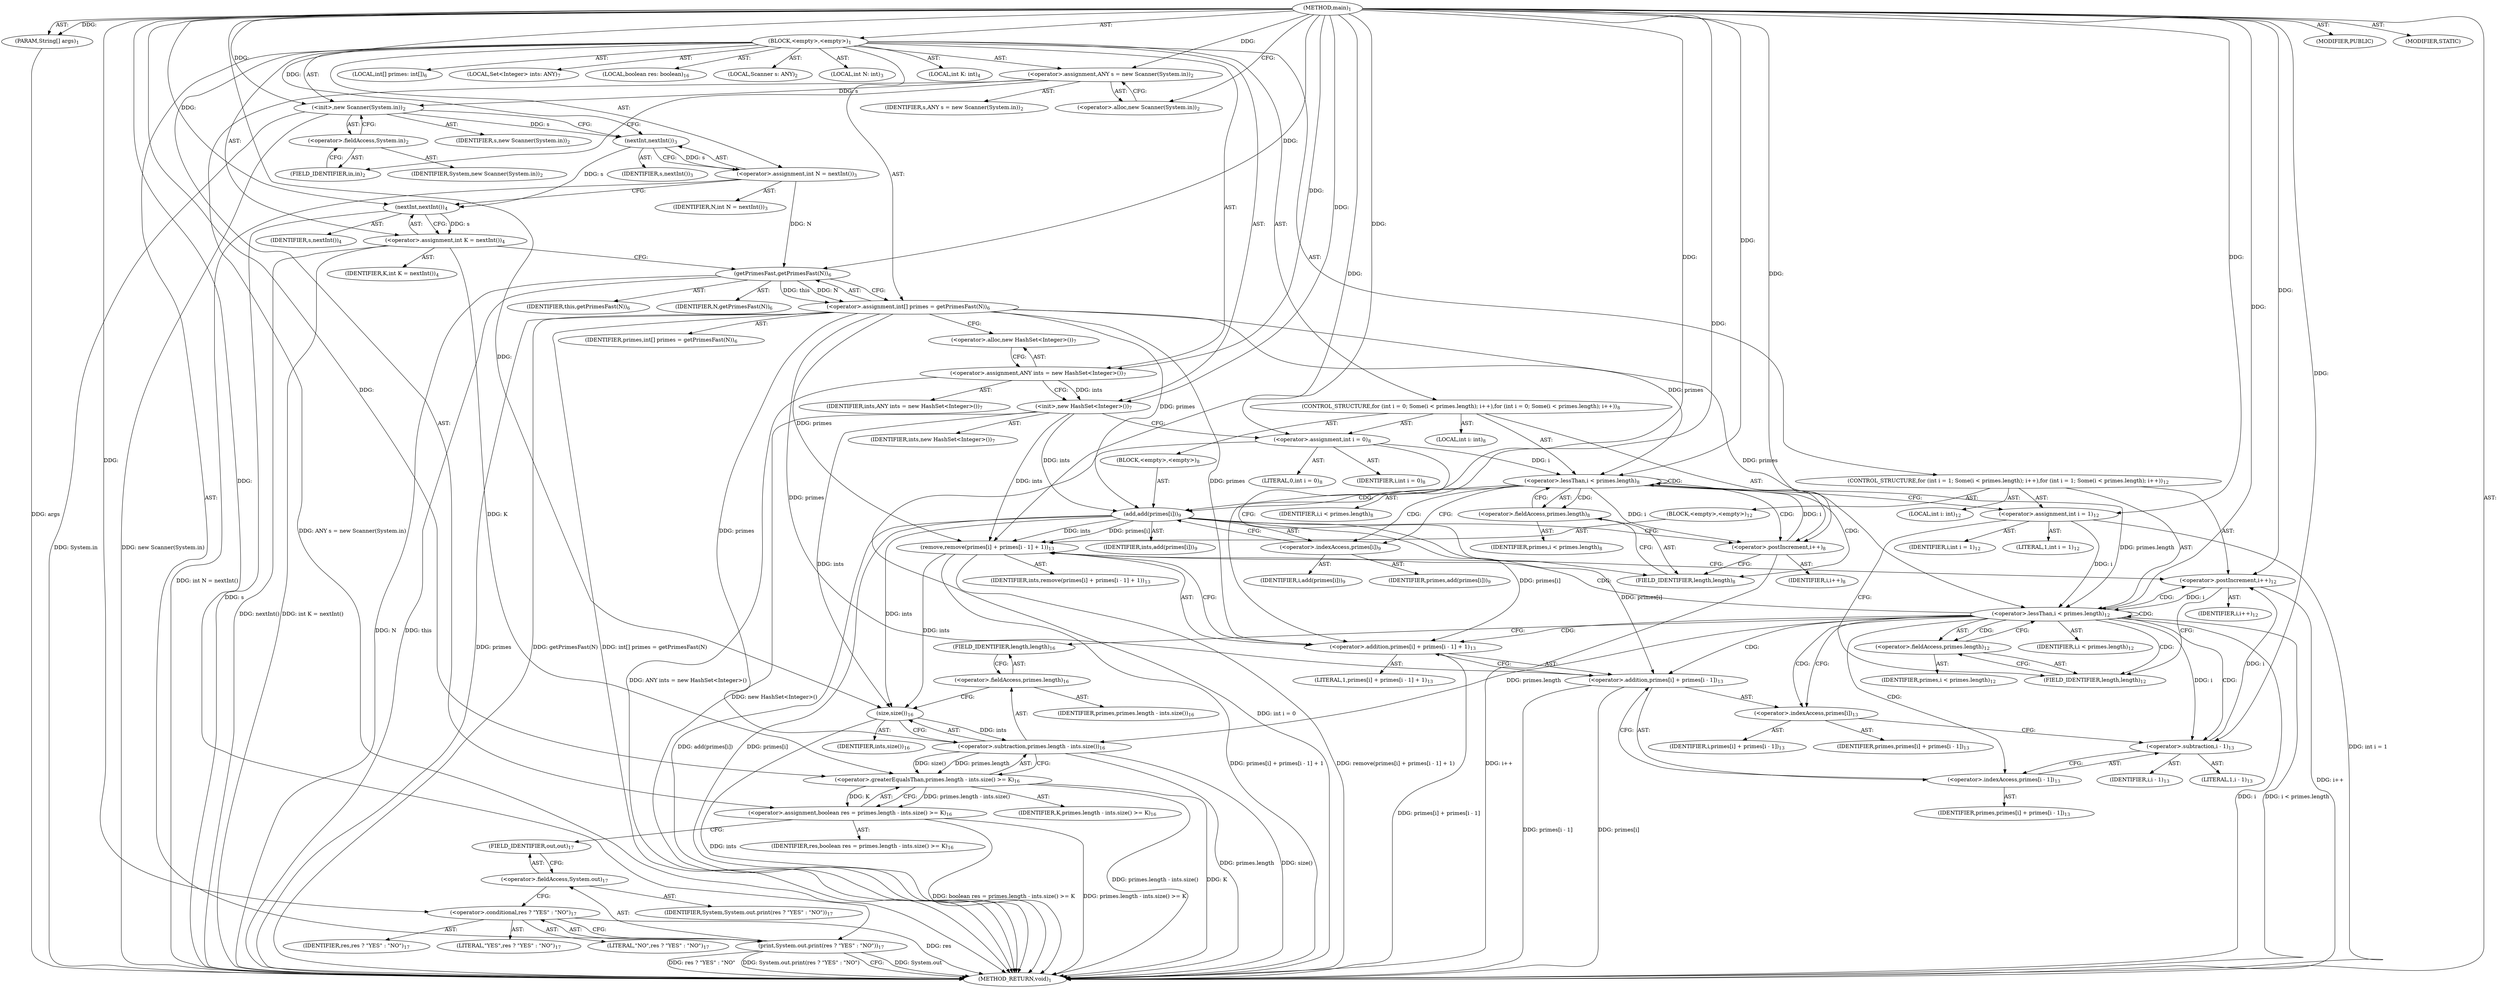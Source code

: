 digraph "main" {  
"21" [label = <(METHOD,main)<SUB>1</SUB>> ]
"22" [label = <(PARAM,String[] args)<SUB>1</SUB>> ]
"23" [label = <(BLOCK,&lt;empty&gt;,&lt;empty&gt;)<SUB>1</SUB>> ]
"4" [label = <(LOCAL,Scanner s: ANY)<SUB>2</SUB>> ]
"24" [label = <(&lt;operator&gt;.assignment,ANY s = new Scanner(System.in))<SUB>2</SUB>> ]
"25" [label = <(IDENTIFIER,s,ANY s = new Scanner(System.in))<SUB>2</SUB>> ]
"26" [label = <(&lt;operator&gt;.alloc,new Scanner(System.in))<SUB>2</SUB>> ]
"27" [label = <(&lt;init&gt;,new Scanner(System.in))<SUB>2</SUB>> ]
"3" [label = <(IDENTIFIER,s,new Scanner(System.in))<SUB>2</SUB>> ]
"28" [label = <(&lt;operator&gt;.fieldAccess,System.in)<SUB>2</SUB>> ]
"29" [label = <(IDENTIFIER,System,new Scanner(System.in))<SUB>2</SUB>> ]
"30" [label = <(FIELD_IDENTIFIER,in,in)<SUB>2</SUB>> ]
"31" [label = <(LOCAL,int N: int)<SUB>3</SUB>> ]
"32" [label = <(&lt;operator&gt;.assignment,int N = nextInt())<SUB>3</SUB>> ]
"33" [label = <(IDENTIFIER,N,int N = nextInt())<SUB>3</SUB>> ]
"34" [label = <(nextInt,nextInt())<SUB>3</SUB>> ]
"35" [label = <(IDENTIFIER,s,nextInt())<SUB>3</SUB>> ]
"36" [label = <(LOCAL,int K: int)<SUB>4</SUB>> ]
"37" [label = <(&lt;operator&gt;.assignment,int K = nextInt())<SUB>4</SUB>> ]
"38" [label = <(IDENTIFIER,K,int K = nextInt())<SUB>4</SUB>> ]
"39" [label = <(nextInt,nextInt())<SUB>4</SUB>> ]
"40" [label = <(IDENTIFIER,s,nextInt())<SUB>4</SUB>> ]
"41" [label = <(LOCAL,int[] primes: int[])<SUB>6</SUB>> ]
"42" [label = <(&lt;operator&gt;.assignment,int[] primes = getPrimesFast(N))<SUB>6</SUB>> ]
"43" [label = <(IDENTIFIER,primes,int[] primes = getPrimesFast(N))<SUB>6</SUB>> ]
"44" [label = <(getPrimesFast,getPrimesFast(N))<SUB>6</SUB>> ]
"45" [label = <(IDENTIFIER,this,getPrimesFast(N))<SUB>6</SUB>> ]
"46" [label = <(IDENTIFIER,N,getPrimesFast(N))<SUB>6</SUB>> ]
"6" [label = <(LOCAL,Set&lt;Integer&gt; ints: ANY)<SUB>7</SUB>> ]
"47" [label = <(&lt;operator&gt;.assignment,ANY ints = new HashSet&lt;Integer&gt;())<SUB>7</SUB>> ]
"48" [label = <(IDENTIFIER,ints,ANY ints = new HashSet&lt;Integer&gt;())<SUB>7</SUB>> ]
"49" [label = <(&lt;operator&gt;.alloc,new HashSet&lt;Integer&gt;())<SUB>7</SUB>> ]
"50" [label = <(&lt;init&gt;,new HashSet&lt;Integer&gt;())<SUB>7</SUB>> ]
"5" [label = <(IDENTIFIER,ints,new HashSet&lt;Integer&gt;())<SUB>7</SUB>> ]
"51" [label = <(CONTROL_STRUCTURE,for (int i = 0; Some(i &lt; primes.length); i++),for (int i = 0; Some(i &lt; primes.length); i++))<SUB>8</SUB>> ]
"52" [label = <(LOCAL,int i: int)<SUB>8</SUB>> ]
"53" [label = <(&lt;operator&gt;.assignment,int i = 0)<SUB>8</SUB>> ]
"54" [label = <(IDENTIFIER,i,int i = 0)<SUB>8</SUB>> ]
"55" [label = <(LITERAL,0,int i = 0)<SUB>8</SUB>> ]
"56" [label = <(&lt;operator&gt;.lessThan,i &lt; primes.length)<SUB>8</SUB>> ]
"57" [label = <(IDENTIFIER,i,i &lt; primes.length)<SUB>8</SUB>> ]
"58" [label = <(&lt;operator&gt;.fieldAccess,primes.length)<SUB>8</SUB>> ]
"59" [label = <(IDENTIFIER,primes,i &lt; primes.length)<SUB>8</SUB>> ]
"60" [label = <(FIELD_IDENTIFIER,length,length)<SUB>8</SUB>> ]
"61" [label = <(&lt;operator&gt;.postIncrement,i++)<SUB>8</SUB>> ]
"62" [label = <(IDENTIFIER,i,i++)<SUB>8</SUB>> ]
"63" [label = <(BLOCK,&lt;empty&gt;,&lt;empty&gt;)<SUB>8</SUB>> ]
"64" [label = <(add,add(primes[i]))<SUB>9</SUB>> ]
"65" [label = <(IDENTIFIER,ints,add(primes[i]))<SUB>9</SUB>> ]
"66" [label = <(&lt;operator&gt;.indexAccess,primes[i])<SUB>9</SUB>> ]
"67" [label = <(IDENTIFIER,primes,add(primes[i]))<SUB>9</SUB>> ]
"68" [label = <(IDENTIFIER,i,add(primes[i]))<SUB>9</SUB>> ]
"69" [label = <(CONTROL_STRUCTURE,for (int i = 1; Some(i &lt; primes.length); i++),for (int i = 1; Some(i &lt; primes.length); i++))<SUB>12</SUB>> ]
"70" [label = <(LOCAL,int i: int)<SUB>12</SUB>> ]
"71" [label = <(&lt;operator&gt;.assignment,int i = 1)<SUB>12</SUB>> ]
"72" [label = <(IDENTIFIER,i,int i = 1)<SUB>12</SUB>> ]
"73" [label = <(LITERAL,1,int i = 1)<SUB>12</SUB>> ]
"74" [label = <(&lt;operator&gt;.lessThan,i &lt; primes.length)<SUB>12</SUB>> ]
"75" [label = <(IDENTIFIER,i,i &lt; primes.length)<SUB>12</SUB>> ]
"76" [label = <(&lt;operator&gt;.fieldAccess,primes.length)<SUB>12</SUB>> ]
"77" [label = <(IDENTIFIER,primes,i &lt; primes.length)<SUB>12</SUB>> ]
"78" [label = <(FIELD_IDENTIFIER,length,length)<SUB>12</SUB>> ]
"79" [label = <(&lt;operator&gt;.postIncrement,i++)<SUB>12</SUB>> ]
"80" [label = <(IDENTIFIER,i,i++)<SUB>12</SUB>> ]
"81" [label = <(BLOCK,&lt;empty&gt;,&lt;empty&gt;)<SUB>12</SUB>> ]
"82" [label = <(remove,remove(primes[i] + primes[i - 1] + 1))<SUB>13</SUB>> ]
"83" [label = <(IDENTIFIER,ints,remove(primes[i] + primes[i - 1] + 1))<SUB>13</SUB>> ]
"84" [label = <(&lt;operator&gt;.addition,primes[i] + primes[i - 1] + 1)<SUB>13</SUB>> ]
"85" [label = <(&lt;operator&gt;.addition,primes[i] + primes[i - 1])<SUB>13</SUB>> ]
"86" [label = <(&lt;operator&gt;.indexAccess,primes[i])<SUB>13</SUB>> ]
"87" [label = <(IDENTIFIER,primes,primes[i] + primes[i - 1])<SUB>13</SUB>> ]
"88" [label = <(IDENTIFIER,i,primes[i] + primes[i - 1])<SUB>13</SUB>> ]
"89" [label = <(&lt;operator&gt;.indexAccess,primes[i - 1])<SUB>13</SUB>> ]
"90" [label = <(IDENTIFIER,primes,primes[i] + primes[i - 1])<SUB>13</SUB>> ]
"91" [label = <(&lt;operator&gt;.subtraction,i - 1)<SUB>13</SUB>> ]
"92" [label = <(IDENTIFIER,i,i - 1)<SUB>13</SUB>> ]
"93" [label = <(LITERAL,1,i - 1)<SUB>13</SUB>> ]
"94" [label = <(LITERAL,1,primes[i] + primes[i - 1] + 1)<SUB>13</SUB>> ]
"95" [label = <(LOCAL,boolean res: boolean)<SUB>16</SUB>> ]
"96" [label = <(&lt;operator&gt;.assignment,boolean res = primes.length - ints.size() &gt;= K)<SUB>16</SUB>> ]
"97" [label = <(IDENTIFIER,res,boolean res = primes.length - ints.size() &gt;= K)<SUB>16</SUB>> ]
"98" [label = <(&lt;operator&gt;.greaterEqualsThan,primes.length - ints.size() &gt;= K)<SUB>16</SUB>> ]
"99" [label = <(&lt;operator&gt;.subtraction,primes.length - ints.size())<SUB>16</SUB>> ]
"100" [label = <(&lt;operator&gt;.fieldAccess,primes.length)<SUB>16</SUB>> ]
"101" [label = <(IDENTIFIER,primes,primes.length - ints.size())<SUB>16</SUB>> ]
"102" [label = <(FIELD_IDENTIFIER,length,length)<SUB>16</SUB>> ]
"103" [label = <(size,size())<SUB>16</SUB>> ]
"104" [label = <(IDENTIFIER,ints,size())<SUB>16</SUB>> ]
"105" [label = <(IDENTIFIER,K,primes.length - ints.size() &gt;= K)<SUB>16</SUB>> ]
"106" [label = <(print,System.out.print(res ? &quot;YES&quot; : &quot;NO&quot;))<SUB>17</SUB>> ]
"107" [label = <(&lt;operator&gt;.fieldAccess,System.out)<SUB>17</SUB>> ]
"108" [label = <(IDENTIFIER,System,System.out.print(res ? &quot;YES&quot; : &quot;NO&quot;))<SUB>17</SUB>> ]
"109" [label = <(FIELD_IDENTIFIER,out,out)<SUB>17</SUB>> ]
"110" [label = <(&lt;operator&gt;.conditional,res ? &quot;YES&quot; : &quot;NO&quot;)<SUB>17</SUB>> ]
"111" [label = <(IDENTIFIER,res,res ? &quot;YES&quot; : &quot;NO&quot;)<SUB>17</SUB>> ]
"112" [label = <(LITERAL,&quot;YES&quot;,res ? &quot;YES&quot; : &quot;NO&quot;)<SUB>17</SUB>> ]
"113" [label = <(LITERAL,&quot;NO&quot;,res ? &quot;YES&quot; : &quot;NO&quot;)<SUB>17</SUB>> ]
"114" [label = <(MODIFIER,PUBLIC)> ]
"115" [label = <(MODIFIER,STATIC)> ]
"116" [label = <(METHOD_RETURN,void)<SUB>1</SUB>> ]
  "21" -> "22"  [ label = "AST: "] 
  "21" -> "23"  [ label = "AST: "] 
  "21" -> "114"  [ label = "AST: "] 
  "21" -> "115"  [ label = "AST: "] 
  "21" -> "116"  [ label = "AST: "] 
  "23" -> "4"  [ label = "AST: "] 
  "23" -> "24"  [ label = "AST: "] 
  "23" -> "27"  [ label = "AST: "] 
  "23" -> "31"  [ label = "AST: "] 
  "23" -> "32"  [ label = "AST: "] 
  "23" -> "36"  [ label = "AST: "] 
  "23" -> "37"  [ label = "AST: "] 
  "23" -> "41"  [ label = "AST: "] 
  "23" -> "42"  [ label = "AST: "] 
  "23" -> "6"  [ label = "AST: "] 
  "23" -> "47"  [ label = "AST: "] 
  "23" -> "50"  [ label = "AST: "] 
  "23" -> "51"  [ label = "AST: "] 
  "23" -> "69"  [ label = "AST: "] 
  "23" -> "95"  [ label = "AST: "] 
  "23" -> "96"  [ label = "AST: "] 
  "23" -> "106"  [ label = "AST: "] 
  "24" -> "25"  [ label = "AST: "] 
  "24" -> "26"  [ label = "AST: "] 
  "27" -> "3"  [ label = "AST: "] 
  "27" -> "28"  [ label = "AST: "] 
  "28" -> "29"  [ label = "AST: "] 
  "28" -> "30"  [ label = "AST: "] 
  "32" -> "33"  [ label = "AST: "] 
  "32" -> "34"  [ label = "AST: "] 
  "34" -> "35"  [ label = "AST: "] 
  "37" -> "38"  [ label = "AST: "] 
  "37" -> "39"  [ label = "AST: "] 
  "39" -> "40"  [ label = "AST: "] 
  "42" -> "43"  [ label = "AST: "] 
  "42" -> "44"  [ label = "AST: "] 
  "44" -> "45"  [ label = "AST: "] 
  "44" -> "46"  [ label = "AST: "] 
  "47" -> "48"  [ label = "AST: "] 
  "47" -> "49"  [ label = "AST: "] 
  "50" -> "5"  [ label = "AST: "] 
  "51" -> "52"  [ label = "AST: "] 
  "51" -> "53"  [ label = "AST: "] 
  "51" -> "56"  [ label = "AST: "] 
  "51" -> "61"  [ label = "AST: "] 
  "51" -> "63"  [ label = "AST: "] 
  "53" -> "54"  [ label = "AST: "] 
  "53" -> "55"  [ label = "AST: "] 
  "56" -> "57"  [ label = "AST: "] 
  "56" -> "58"  [ label = "AST: "] 
  "58" -> "59"  [ label = "AST: "] 
  "58" -> "60"  [ label = "AST: "] 
  "61" -> "62"  [ label = "AST: "] 
  "63" -> "64"  [ label = "AST: "] 
  "64" -> "65"  [ label = "AST: "] 
  "64" -> "66"  [ label = "AST: "] 
  "66" -> "67"  [ label = "AST: "] 
  "66" -> "68"  [ label = "AST: "] 
  "69" -> "70"  [ label = "AST: "] 
  "69" -> "71"  [ label = "AST: "] 
  "69" -> "74"  [ label = "AST: "] 
  "69" -> "79"  [ label = "AST: "] 
  "69" -> "81"  [ label = "AST: "] 
  "71" -> "72"  [ label = "AST: "] 
  "71" -> "73"  [ label = "AST: "] 
  "74" -> "75"  [ label = "AST: "] 
  "74" -> "76"  [ label = "AST: "] 
  "76" -> "77"  [ label = "AST: "] 
  "76" -> "78"  [ label = "AST: "] 
  "79" -> "80"  [ label = "AST: "] 
  "81" -> "82"  [ label = "AST: "] 
  "82" -> "83"  [ label = "AST: "] 
  "82" -> "84"  [ label = "AST: "] 
  "84" -> "85"  [ label = "AST: "] 
  "84" -> "94"  [ label = "AST: "] 
  "85" -> "86"  [ label = "AST: "] 
  "85" -> "89"  [ label = "AST: "] 
  "86" -> "87"  [ label = "AST: "] 
  "86" -> "88"  [ label = "AST: "] 
  "89" -> "90"  [ label = "AST: "] 
  "89" -> "91"  [ label = "AST: "] 
  "91" -> "92"  [ label = "AST: "] 
  "91" -> "93"  [ label = "AST: "] 
  "96" -> "97"  [ label = "AST: "] 
  "96" -> "98"  [ label = "AST: "] 
  "98" -> "99"  [ label = "AST: "] 
  "98" -> "105"  [ label = "AST: "] 
  "99" -> "100"  [ label = "AST: "] 
  "99" -> "103"  [ label = "AST: "] 
  "100" -> "101"  [ label = "AST: "] 
  "100" -> "102"  [ label = "AST: "] 
  "103" -> "104"  [ label = "AST: "] 
  "106" -> "107"  [ label = "AST: "] 
  "106" -> "110"  [ label = "AST: "] 
  "107" -> "108"  [ label = "AST: "] 
  "107" -> "109"  [ label = "AST: "] 
  "110" -> "111"  [ label = "AST: "] 
  "110" -> "112"  [ label = "AST: "] 
  "110" -> "113"  [ label = "AST: "] 
  "24" -> "30"  [ label = "CFG: "] 
  "27" -> "34"  [ label = "CFG: "] 
  "32" -> "39"  [ label = "CFG: "] 
  "37" -> "44"  [ label = "CFG: "] 
  "42" -> "49"  [ label = "CFG: "] 
  "47" -> "50"  [ label = "CFG: "] 
  "50" -> "53"  [ label = "CFG: "] 
  "96" -> "109"  [ label = "CFG: "] 
  "106" -> "116"  [ label = "CFG: "] 
  "26" -> "24"  [ label = "CFG: "] 
  "28" -> "27"  [ label = "CFG: "] 
  "34" -> "32"  [ label = "CFG: "] 
  "39" -> "37"  [ label = "CFG: "] 
  "44" -> "42"  [ label = "CFG: "] 
  "49" -> "47"  [ label = "CFG: "] 
  "53" -> "60"  [ label = "CFG: "] 
  "56" -> "66"  [ label = "CFG: "] 
  "56" -> "71"  [ label = "CFG: "] 
  "61" -> "60"  [ label = "CFG: "] 
  "71" -> "78"  [ label = "CFG: "] 
  "74" -> "86"  [ label = "CFG: "] 
  "74" -> "102"  [ label = "CFG: "] 
  "79" -> "78"  [ label = "CFG: "] 
  "98" -> "96"  [ label = "CFG: "] 
  "107" -> "110"  [ label = "CFG: "] 
  "110" -> "106"  [ label = "CFG: "] 
  "30" -> "28"  [ label = "CFG: "] 
  "58" -> "56"  [ label = "CFG: "] 
  "64" -> "61"  [ label = "CFG: "] 
  "76" -> "74"  [ label = "CFG: "] 
  "82" -> "79"  [ label = "CFG: "] 
  "99" -> "98"  [ label = "CFG: "] 
  "109" -> "107"  [ label = "CFG: "] 
  "60" -> "58"  [ label = "CFG: "] 
  "66" -> "64"  [ label = "CFG: "] 
  "78" -> "76"  [ label = "CFG: "] 
  "84" -> "82"  [ label = "CFG: "] 
  "100" -> "103"  [ label = "CFG: "] 
  "103" -> "99"  [ label = "CFG: "] 
  "85" -> "84"  [ label = "CFG: "] 
  "102" -> "100"  [ label = "CFG: "] 
  "86" -> "91"  [ label = "CFG: "] 
  "89" -> "85"  [ label = "CFG: "] 
  "91" -> "89"  [ label = "CFG: "] 
  "21" -> "26"  [ label = "CFG: "] 
  "22" -> "116"  [ label = "DDG: args"] 
  "24" -> "116"  [ label = "DDG: ANY s = new Scanner(System.in)"] 
  "27" -> "116"  [ label = "DDG: System.in"] 
  "27" -> "116"  [ label = "DDG: new Scanner(System.in)"] 
  "32" -> "116"  [ label = "DDG: int N = nextInt()"] 
  "39" -> "116"  [ label = "DDG: s"] 
  "37" -> "116"  [ label = "DDG: nextInt()"] 
  "37" -> "116"  [ label = "DDG: int K = nextInt()"] 
  "42" -> "116"  [ label = "DDG: primes"] 
  "44" -> "116"  [ label = "DDG: N"] 
  "42" -> "116"  [ label = "DDG: getPrimesFast(N)"] 
  "42" -> "116"  [ label = "DDG: int[] primes = getPrimesFast(N)"] 
  "47" -> "116"  [ label = "DDG: ANY ints = new HashSet&lt;Integer&gt;()"] 
  "50" -> "116"  [ label = "DDG: new HashSet&lt;Integer&gt;()"] 
  "53" -> "116"  [ label = "DDG: int i = 0"] 
  "71" -> "116"  [ label = "DDG: int i = 1"] 
  "74" -> "116"  [ label = "DDG: i"] 
  "74" -> "116"  [ label = "DDG: i &lt; primes.length"] 
  "99" -> "116"  [ label = "DDG: primes.length"] 
  "103" -> "116"  [ label = "DDG: ints"] 
  "99" -> "116"  [ label = "DDG: size()"] 
  "98" -> "116"  [ label = "DDG: primes.length - ints.size()"] 
  "98" -> "116"  [ label = "DDG: K"] 
  "96" -> "116"  [ label = "DDG: primes.length - ints.size() &gt;= K"] 
  "96" -> "116"  [ label = "DDG: boolean res = primes.length - ints.size() &gt;= K"] 
  "106" -> "116"  [ label = "DDG: System.out"] 
  "110" -> "116"  [ label = "DDG: res"] 
  "106" -> "116"  [ label = "DDG: res ? &quot;YES&quot; : &quot;NO&quot;"] 
  "106" -> "116"  [ label = "DDG: System.out.print(res ? &quot;YES&quot; : &quot;NO&quot;)"] 
  "85" -> "116"  [ label = "DDG: primes[i]"] 
  "85" -> "116"  [ label = "DDG: primes[i - 1]"] 
  "84" -> "116"  [ label = "DDG: primes[i] + primes[i - 1]"] 
  "82" -> "116"  [ label = "DDG: primes[i] + primes[i - 1] + 1"] 
  "82" -> "116"  [ label = "DDG: remove(primes[i] + primes[i - 1] + 1)"] 
  "79" -> "116"  [ label = "DDG: i++"] 
  "64" -> "116"  [ label = "DDG: primes[i]"] 
  "64" -> "116"  [ label = "DDG: add(primes[i])"] 
  "61" -> "116"  [ label = "DDG: i++"] 
  "44" -> "116"  [ label = "DDG: this"] 
  "21" -> "22"  [ label = "DDG: "] 
  "21" -> "24"  [ label = "DDG: "] 
  "34" -> "32"  [ label = "DDG: s"] 
  "39" -> "37"  [ label = "DDG: s"] 
  "44" -> "42"  [ label = "DDG: this"] 
  "44" -> "42"  [ label = "DDG: N"] 
  "21" -> "47"  [ label = "DDG: "] 
  "98" -> "96"  [ label = "DDG: primes.length - ints.size()"] 
  "98" -> "96"  [ label = "DDG: K"] 
  "24" -> "27"  [ label = "DDG: s"] 
  "21" -> "27"  [ label = "DDG: "] 
  "47" -> "50"  [ label = "DDG: ints"] 
  "21" -> "50"  [ label = "DDG: "] 
  "21" -> "53"  [ label = "DDG: "] 
  "21" -> "71"  [ label = "DDG: "] 
  "21" -> "106"  [ label = "DDG: "] 
  "27" -> "34"  [ label = "DDG: s"] 
  "21" -> "34"  [ label = "DDG: "] 
  "34" -> "39"  [ label = "DDG: s"] 
  "21" -> "39"  [ label = "DDG: "] 
  "21" -> "44"  [ label = "DDG: "] 
  "32" -> "44"  [ label = "DDG: N"] 
  "53" -> "56"  [ label = "DDG: i"] 
  "61" -> "56"  [ label = "DDG: i"] 
  "21" -> "56"  [ label = "DDG: "] 
  "42" -> "56"  [ label = "DDG: primes"] 
  "56" -> "61"  [ label = "DDG: i"] 
  "21" -> "61"  [ label = "DDG: "] 
  "71" -> "74"  [ label = "DDG: i"] 
  "79" -> "74"  [ label = "DDG: i"] 
  "21" -> "74"  [ label = "DDG: "] 
  "42" -> "74"  [ label = "DDG: primes"] 
  "56" -> "74"  [ label = "DDG: primes.length"] 
  "91" -> "79"  [ label = "DDG: i"] 
  "21" -> "79"  [ label = "DDG: "] 
  "99" -> "98"  [ label = "DDG: primes.length"] 
  "99" -> "98"  [ label = "DDG: size()"] 
  "37" -> "98"  [ label = "DDG: K"] 
  "21" -> "98"  [ label = "DDG: "] 
  "21" -> "110"  [ label = "DDG: "] 
  "50" -> "64"  [ label = "DDG: ints"] 
  "21" -> "64"  [ label = "DDG: "] 
  "42" -> "64"  [ label = "DDG: primes"] 
  "50" -> "82"  [ label = "DDG: ints"] 
  "64" -> "82"  [ label = "DDG: ints"] 
  "21" -> "82"  [ label = "DDG: "] 
  "42" -> "82"  [ label = "DDG: primes"] 
  "64" -> "82"  [ label = "DDG: primes[i]"] 
  "42" -> "99"  [ label = "DDG: primes"] 
  "74" -> "99"  [ label = "DDG: primes.length"] 
  "103" -> "99"  [ label = "DDG: ints"] 
  "42" -> "84"  [ label = "DDG: primes"] 
  "64" -> "84"  [ label = "DDG: primes[i]"] 
  "21" -> "84"  [ label = "DDG: "] 
  "50" -> "103"  [ label = "DDG: ints"] 
  "82" -> "103"  [ label = "DDG: ints"] 
  "64" -> "103"  [ label = "DDG: ints"] 
  "21" -> "103"  [ label = "DDG: "] 
  "42" -> "85"  [ label = "DDG: primes"] 
  "64" -> "85"  [ label = "DDG: primes[i]"] 
  "74" -> "91"  [ label = "DDG: i"] 
  "21" -> "91"  [ label = "DDG: "] 
  "56" -> "58"  [ label = "CDG: "] 
  "56" -> "60"  [ label = "CDG: "] 
  "56" -> "61"  [ label = "CDG: "] 
  "56" -> "64"  [ label = "CDG: "] 
  "56" -> "66"  [ label = "CDG: "] 
  "56" -> "56"  [ label = "CDG: "] 
  "74" -> "89"  [ label = "CDG: "] 
  "74" -> "84"  [ label = "CDG: "] 
  "74" -> "85"  [ label = "CDG: "] 
  "74" -> "74"  [ label = "CDG: "] 
  "74" -> "76"  [ label = "CDG: "] 
  "74" -> "91"  [ label = "CDG: "] 
  "74" -> "82"  [ label = "CDG: "] 
  "74" -> "78"  [ label = "CDG: "] 
  "74" -> "79"  [ label = "CDG: "] 
  "74" -> "86"  [ label = "CDG: "] 
}
